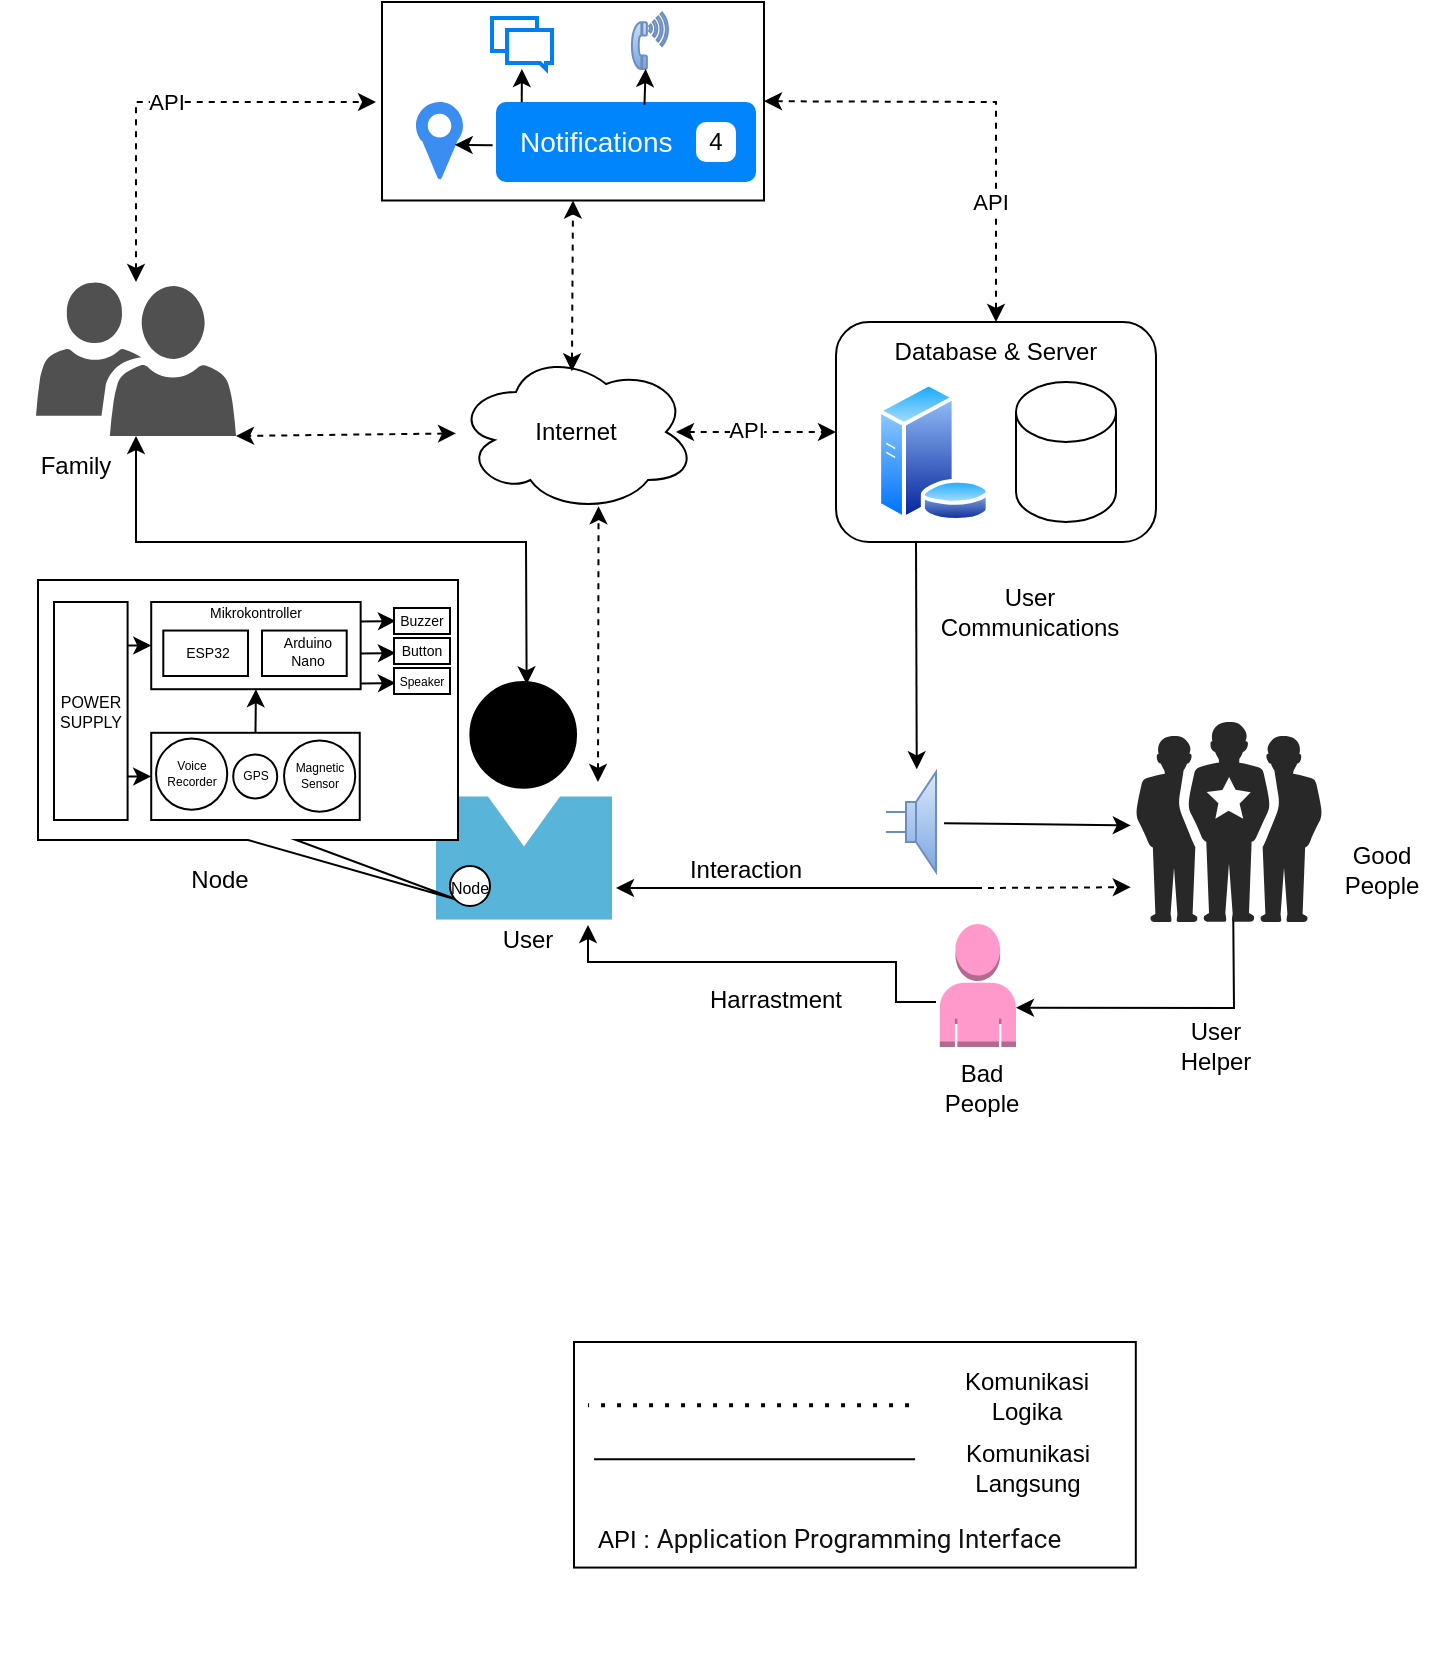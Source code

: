 <mxfile version="24.7.5">
  <diagram name="Page-1" id="0u0Wh9WnAYFVmg1LKRLl">
    <mxGraphModel dx="1658" dy="1033" grid="1" gridSize="10" guides="1" tooltips="1" connect="1" arrows="1" fold="1" page="1" pageScale="1" pageWidth="850" pageHeight="1100" math="0" shadow="0">
      <root>
        <mxCell id="0" />
        <mxCell id="1" parent="0" />
        <mxCell id="DWfyo2QW2wu0mthNHuxB-26" value="n" style="group" parent="1" vertex="1" connectable="0">
          <mxGeometry x="311" y="510" width="104" height="120" as="geometry" />
        </mxCell>
        <mxCell id="DWfyo2QW2wu0mthNHuxB-24" value="" style="image;sketch=0;aspect=fixed;html=1;points=[];align=center;fontSize=12;image=img/lib/mscae/Person.svg;" parent="DWfyo2QW2wu0mthNHuxB-26" vertex="1">
          <mxGeometry width="88.0" height="118.919" as="geometry" />
        </mxCell>
        <mxCell id="DWfyo2QW2wu0mthNHuxB-25" value="" style="ellipse;whiteSpace=wrap;html=1;aspect=fixed;fillColor=#000000;" parent="DWfyo2QW2wu0mthNHuxB-26" vertex="1">
          <mxGeometry x="17.177" width="52.853" height="52.853" as="geometry" />
        </mxCell>
        <mxCell id="DWfyo2QW2wu0mthNHuxB-31" value="Internet" style="ellipse;shape=cloud;whiteSpace=wrap;html=1;" parent="1" vertex="1">
          <mxGeometry x="321" y="345" width="120" height="80" as="geometry" />
        </mxCell>
        <mxCell id="DWfyo2QW2wu0mthNHuxB-49" value="" style="sketch=0;pointerEvents=1;shadow=0;dashed=0;html=1;strokeColor=none;labelPosition=center;verticalLabelPosition=bottom;verticalAlign=top;align=center;fillColor=#505050;shape=mxgraph.mscae.intune.user_group" parent="1" vertex="1">
          <mxGeometry x="111" y="310" width="100" height="77" as="geometry" />
        </mxCell>
        <mxCell id="DWfyo2QW2wu0mthNHuxB-52" value="" style="group" parent="1" vertex="1" connectable="0">
          <mxGeometry x="301" y="220" width="180" height="57" as="geometry" />
        </mxCell>
        <mxCell id="DWfyo2QW2wu0mthNHuxB-51" value="" style="rounded=0;whiteSpace=wrap;html=1;" parent="DWfyo2QW2wu0mthNHuxB-52" vertex="1">
          <mxGeometry x="-17" y="-50" width="191" height="99.25" as="geometry" />
        </mxCell>
        <mxCell id="DWfyo2QW2wu0mthNHuxB-47" value="Notifications" style="html=1;shadow=0;dashed=0;shape=mxgraph.bootstrap.rrect;rSize=5;strokeColor=none;strokeWidth=1;fillColor=#0085FC;fontColor=#FFFFFF;whiteSpace=wrap;align=left;verticalAlign=middle;spacingLeft=10;fontStyle=0;fontSize=14;" parent="DWfyo2QW2wu0mthNHuxB-52" vertex="1">
          <mxGeometry x="40" width="130" height="40" as="geometry" />
        </mxCell>
        <mxCell id="DWfyo2QW2wu0mthNHuxB-48" value="4" style="html=1;shadow=0;dashed=0;shape=mxgraph.bootstrap.rrect;rSize=5;strokeColor=none;strokeWidth=1;fillColor=#ffffff;fontColor=#000000;whiteSpace=wrap;align=center;verticalAlign=middle;fontSize=12;" parent="DWfyo2QW2wu0mthNHuxB-47" vertex="1">
          <mxGeometry x="1" y="0.5" width="20" height="20" relative="1" as="geometry">
            <mxPoint x="-30" y="-10" as="offset" />
          </mxGeometry>
        </mxCell>
        <mxCell id="DWfyo2QW2wu0mthNHuxB-50" value="" style="sketch=0;html=1;aspect=fixed;strokeColor=none;shadow=0;fillColor=#3B8DF1;verticalAlign=top;labelPosition=center;verticalLabelPosition=bottom;shape=mxgraph.gcp2.maps_api" parent="DWfyo2QW2wu0mthNHuxB-52" vertex="1">
          <mxGeometry width="23.49" height="38.5" as="geometry" />
        </mxCell>
        <mxCell id="DWfyo2QW2wu0mthNHuxB-70" value="" style="endArrow=classic;html=1;rounded=0;exitX=-0.013;exitY=0.542;exitDx=0;exitDy=0;exitPerimeter=0;entryX=0.823;entryY=0.556;entryDx=0;entryDy=0;entryPerimeter=0;" parent="DWfyo2QW2wu0mthNHuxB-52" source="DWfyo2QW2wu0mthNHuxB-47" target="DWfyo2QW2wu0mthNHuxB-50" edge="1">
          <mxGeometry width="50" height="50" relative="1" as="geometry">
            <mxPoint x="46" y="90" as="sourcePoint" />
            <mxPoint x="96" y="40" as="targetPoint" />
          </mxGeometry>
        </mxCell>
        <mxCell id="DWfyo2QW2wu0mthNHuxB-71" value="" style="html=1;verticalLabelPosition=bottom;align=center;labelBackgroundColor=#ffffff;verticalAlign=top;strokeWidth=2;strokeColor=#0080F0;shadow=0;dashed=0;shape=mxgraph.ios7.icons.messages;" parent="DWfyo2QW2wu0mthNHuxB-52" vertex="1">
          <mxGeometry x="38" y="-42" width="30" height="25.5" as="geometry" />
        </mxCell>
        <mxCell id="DWfyo2QW2wu0mthNHuxB-73" value="" style="endArrow=classic;html=1;rounded=0;exitX=0.099;exitY=0.002;exitDx=0;exitDy=0;exitPerimeter=0;" parent="DWfyo2QW2wu0mthNHuxB-52" source="DWfyo2QW2wu0mthNHuxB-47" target="DWfyo2QW2wu0mthNHuxB-71" edge="1">
          <mxGeometry width="50" height="50" relative="1" as="geometry">
            <mxPoint x="48" y="32" as="sourcePoint" />
            <mxPoint x="29" y="31" as="targetPoint" />
          </mxGeometry>
        </mxCell>
        <mxCell id="DWfyo2QW2wu0mthNHuxB-74" value="" style="shape=mxgraph.signs.tech.telephone_4;html=1;pointerEvents=1;fillColor=#dae8fc;strokeColor=#6c8ebf;verticalLabelPosition=bottom;verticalAlign=top;align=center;gradientColor=#7ea6e0;" parent="DWfyo2QW2wu0mthNHuxB-52" vertex="1">
          <mxGeometry x="107.95" y="-44.75" width="18.05" height="28.25" as="geometry" />
        </mxCell>
        <mxCell id="DWfyo2QW2wu0mthNHuxB-75" value="" style="endArrow=classic;html=1;rounded=0;exitX=0.571;exitY=0.035;exitDx=0;exitDy=0;exitPerimeter=0;entryX=0.38;entryY=1;entryDx=0;entryDy=0;entryPerimeter=0;" parent="DWfyo2QW2wu0mthNHuxB-52" source="DWfyo2QW2wu0mthNHuxB-47" target="DWfyo2QW2wu0mthNHuxB-74" edge="1">
          <mxGeometry width="50" height="50" relative="1" as="geometry">
            <mxPoint x="63" y="10" as="sourcePoint" />
            <mxPoint x="63" y="-6" as="targetPoint" />
          </mxGeometry>
        </mxCell>
        <mxCell id="DWfyo2QW2wu0mthNHuxB-53" value="" style="group" parent="1" vertex="1" connectable="0">
          <mxGeometry x="511" y="330" width="160" height="110" as="geometry" />
        </mxCell>
        <mxCell id="DWfyo2QW2wu0mthNHuxB-34" value="" style="rounded=1;whiteSpace=wrap;html=1;" parent="DWfyo2QW2wu0mthNHuxB-53" vertex="1">
          <mxGeometry width="160" height="110" as="geometry" />
        </mxCell>
        <mxCell id="DWfyo2QW2wu0mthNHuxB-32" value="" style="shape=cylinder3;whiteSpace=wrap;html=1;boundedLbl=1;backgroundOutline=1;size=15;" parent="DWfyo2QW2wu0mthNHuxB-53" vertex="1">
          <mxGeometry x="90" y="30" width="50" height="70" as="geometry" />
        </mxCell>
        <mxCell id="DWfyo2QW2wu0mthNHuxB-33" value="" style="image;aspect=fixed;perimeter=ellipsePerimeter;html=1;align=center;shadow=0;dashed=0;spacingTop=3;image=img/lib/active_directory/database_server.svg;" parent="DWfyo2QW2wu0mthNHuxB-53" vertex="1">
          <mxGeometry x="20" y="30" width="57.4" height="70" as="geometry" />
        </mxCell>
        <mxCell id="DWfyo2QW2wu0mthNHuxB-43" value="Database &amp;amp; Server" style="text;html=1;align=center;verticalAlign=middle;whiteSpace=wrap;rounded=0;" parent="DWfyo2QW2wu0mthNHuxB-53" vertex="1">
          <mxGeometry x="20" width="120" height="30" as="geometry" />
        </mxCell>
        <mxCell id="DWfyo2QW2wu0mthNHuxB-54" value="" style="verticalLabelPosition=bottom;sketch=0;html=1;fillColor=#282828;strokeColor=none;verticalAlign=top;pointerEvents=1;align=center;shape=mxgraph.cisco_safe.people_places_things_icons.icon1;" parent="1" vertex="1">
          <mxGeometry x="661" y="530" width="93" height="100" as="geometry" />
        </mxCell>
        <mxCell id="DWfyo2QW2wu0mthNHuxB-55" value="" style="pointerEvents=1;verticalLabelPosition=bottom;shadow=0;dashed=0;align=center;html=1;verticalAlign=top;shape=mxgraph.electrical.electro-mechanical.loudspeaker;fillColor=#dae8fc;gradientColor=#7ea6e0;strokeColor=#6c8ebf;" parent="1" vertex="1">
          <mxGeometry x="536" y="555" width="25" height="50" as="geometry" />
        </mxCell>
        <mxCell id="DWfyo2QW2wu0mthNHuxB-57" value="" style="endArrow=classic;startArrow=classic;html=1;rounded=0;entryX=0.594;entryY=0.964;entryDx=0;entryDy=0;entryPerimeter=0;dashed=1;" parent="1" target="DWfyo2QW2wu0mthNHuxB-31" edge="1">
          <mxGeometry width="50" height="50" relative="1" as="geometry">
            <mxPoint x="392" y="560" as="sourcePoint" />
            <mxPoint x="461" y="350" as="targetPoint" />
          </mxGeometry>
        </mxCell>
        <mxCell id="DWfyo2QW2wu0mthNHuxB-64" value="" style="endArrow=classic;html=1;rounded=0;exitX=0.25;exitY=1;exitDx=0;exitDy=0;entryX=0.615;entryY=-0.027;entryDx=0;entryDy=0;entryPerimeter=0;" parent="1" source="DWfyo2QW2wu0mthNHuxB-34" target="DWfyo2QW2wu0mthNHuxB-55" edge="1">
          <mxGeometry width="50" height="50" relative="1" as="geometry">
            <mxPoint x="211" y="600" as="sourcePoint" />
            <mxPoint x="551" y="530" as="targetPoint" />
          </mxGeometry>
        </mxCell>
        <mxCell id="DWfyo2QW2wu0mthNHuxB-68" value="" style="endArrow=classic;html=1;rounded=0;entryX=-0.028;entryY=0.517;entryDx=0;entryDy=0;entryPerimeter=0;exitX=1.161;exitY=0.512;exitDx=0;exitDy=0;exitPerimeter=0;" parent="1" source="DWfyo2QW2wu0mthNHuxB-55" target="DWfyo2QW2wu0mthNHuxB-54" edge="1">
          <mxGeometry width="50" height="50" relative="1" as="geometry">
            <mxPoint x="571" y="582" as="sourcePoint" />
            <mxPoint x="561" y="564" as="targetPoint" />
          </mxGeometry>
        </mxCell>
        <mxCell id="DWfyo2QW2wu0mthNHuxB-76" value="" style="endArrow=classic;startArrow=classic;html=1;rounded=0;entryX=0;entryY=0.5;entryDx=0;entryDy=0;dashed=1;" parent="1" target="DWfyo2QW2wu0mthNHuxB-34" edge="1">
          <mxGeometry width="50" height="50" relative="1" as="geometry">
            <mxPoint x="431" y="385" as="sourcePoint" />
            <mxPoint x="402" y="432" as="targetPoint" />
          </mxGeometry>
        </mxCell>
        <mxCell id="QuaXPlyMEglj5kUEZojd-64" value="API" style="edgeLabel;html=1;align=center;verticalAlign=middle;resizable=0;points=[];" parent="DWfyo2QW2wu0mthNHuxB-76" vertex="1" connectable="0">
          <mxGeometry x="-0.139" y="3" relative="1" as="geometry">
            <mxPoint y="2" as="offset" />
          </mxGeometry>
        </mxCell>
        <mxCell id="DWfyo2QW2wu0mthNHuxB-77" value="" style="endArrow=classic;startArrow=classic;html=1;rounded=0;entryX=0.5;entryY=0;entryDx=0;entryDy=0;dashed=1;exitX=1;exitY=0.5;exitDx=0;exitDy=0;" parent="1" source="DWfyo2QW2wu0mthNHuxB-51" target="DWfyo2QW2wu0mthNHuxB-43" edge="1">
          <mxGeometry width="50" height="50" relative="1" as="geometry">
            <mxPoint x="441" y="395" as="sourcePoint" />
            <mxPoint x="521" y="395" as="targetPoint" />
            <Array as="points">
              <mxPoint x="591" y="220" />
            </Array>
          </mxGeometry>
        </mxCell>
        <mxCell id="QuaXPlyMEglj5kUEZojd-65" value="API" style="edgeLabel;html=1;align=center;verticalAlign=middle;resizable=0;points=[];" parent="DWfyo2QW2wu0mthNHuxB-77" vertex="1" connectable="0">
          <mxGeometry x="0.463" y="-3" relative="1" as="geometry">
            <mxPoint as="offset" />
          </mxGeometry>
        </mxCell>
        <mxCell id="DWfyo2QW2wu0mthNHuxB-78" value="API" style="endArrow=classic;startArrow=classic;html=1;rounded=0;dashed=1;exitX=0.5;exitY=0;exitDx=0;exitDy=0;exitPerimeter=0;" parent="1" source="DWfyo2QW2wu0mthNHuxB-49" edge="1">
          <mxGeometry width="50" height="50" relative="1" as="geometry">
            <mxPoint x="475" y="230" as="sourcePoint" />
            <mxPoint x="281" y="220" as="targetPoint" />
            <Array as="points">
              <mxPoint x="161" y="220" />
            </Array>
          </mxGeometry>
        </mxCell>
        <mxCell id="DWfyo2QW2wu0mthNHuxB-79" value="" style="endArrow=classic;startArrow=classic;html=1;rounded=0;exitX=0.5;exitY=1;exitDx=0;exitDy=0;exitPerimeter=0;entryX=0.515;entryY=0.01;entryDx=0;entryDy=0;entryPerimeter=0;" parent="1" source="DWfyo2QW2wu0mthNHuxB-49" target="DWfyo2QW2wu0mthNHuxB-24" edge="1">
          <mxGeometry width="50" height="50" relative="1" as="geometry">
            <mxPoint x="373" y="640" as="sourcePoint" />
            <mxPoint x="301" y="610" as="targetPoint" />
            <Array as="points">
              <mxPoint x="161" y="440" />
              <mxPoint x="356" y="440" />
            </Array>
          </mxGeometry>
        </mxCell>
        <mxCell id="DWfyo2QW2wu0mthNHuxB-80" value="" style="endArrow=classic;startArrow=classic;html=1;rounded=0;entryX=1;entryY=1;entryDx=0;entryDy=0;entryPerimeter=0;dashed=1;" parent="1" source="DWfyo2QW2wu0mthNHuxB-31" target="DWfyo2QW2wu0mthNHuxB-49" edge="1">
          <mxGeometry width="50" height="50" relative="1" as="geometry">
            <mxPoint x="402" y="570" as="sourcePoint" />
            <mxPoint x="402" y="432" as="targetPoint" />
          </mxGeometry>
        </mxCell>
        <mxCell id="DWfyo2QW2wu0mthNHuxB-81" value="" style="endArrow=classic;startArrow=classic;html=1;rounded=0;entryX=0.5;entryY=1;entryDx=0;entryDy=0;dashed=1;exitX=0.483;exitY=0.121;exitDx=0;exitDy=0;exitPerimeter=0;" parent="1" source="DWfyo2QW2wu0mthNHuxB-31" target="DWfyo2QW2wu0mthNHuxB-51" edge="1">
          <mxGeometry width="50" height="50" relative="1" as="geometry">
            <mxPoint x="402" y="570" as="sourcePoint" />
            <mxPoint x="402" y="432" as="targetPoint" />
          </mxGeometry>
        </mxCell>
        <mxCell id="DWfyo2QW2wu0mthNHuxB-82" value="User" style="text;html=1;align=center;verticalAlign=middle;whiteSpace=wrap;rounded=0;" parent="1" vertex="1">
          <mxGeometry x="327" y="624" width="60" height="30" as="geometry" />
        </mxCell>
        <mxCell id="DWfyo2QW2wu0mthNHuxB-83" value="Family" style="text;html=1;align=center;verticalAlign=middle;whiteSpace=wrap;rounded=0;" parent="1" vertex="1">
          <mxGeometry x="101" y="387" width="60" height="30" as="geometry" />
        </mxCell>
        <mxCell id="DWfyo2QW2wu0mthNHuxB-87" value="" style="endArrow=classic;html=1;rounded=0;" parent="1" edge="1">
          <mxGeometry width="50" height="50" relative="1" as="geometry">
            <mxPoint x="581" y="613" as="sourcePoint" />
            <mxPoint x="401" y="613" as="targetPoint" />
          </mxGeometry>
        </mxCell>
        <mxCell id="DWfyo2QW2wu0mthNHuxB-89" value="" style="endArrow=classic;html=1;rounded=0;entryX=-0.028;entryY=0.826;entryDx=0;entryDy=0;entryPerimeter=0;dashed=1;" parent="1" target="DWfyo2QW2wu0mthNHuxB-54" edge="1">
          <mxGeometry width="50" height="50" relative="1" as="geometry">
            <mxPoint x="581" y="613" as="sourcePoint" />
            <mxPoint x="651" y="593" as="targetPoint" />
          </mxGeometry>
        </mxCell>
        <mxCell id="DWfyo2QW2wu0mthNHuxB-92" value="" style="endArrow=classic;html=1;rounded=0;entryX=1;entryY=0.25;entryDx=0;entryDy=0;" parent="1" target="DWfyo2QW2wu0mthNHuxB-82" edge="1">
          <mxGeometry width="50" height="50" relative="1" as="geometry">
            <mxPoint x="561" y="670" as="sourcePoint" />
            <mxPoint x="668" y="592" as="targetPoint" />
            <Array as="points">
              <mxPoint x="541" y="670" />
              <mxPoint x="541" y="650" />
              <mxPoint x="387" y="650" />
            </Array>
          </mxGeometry>
        </mxCell>
        <mxCell id="DWfyo2QW2wu0mthNHuxB-94" value="User Helper" style="text;html=1;align=center;verticalAlign=middle;whiteSpace=wrap;rounded=0;" parent="1" vertex="1">
          <mxGeometry x="671" y="677" width="60" height="30" as="geometry" />
        </mxCell>
        <mxCell id="DWfyo2QW2wu0mthNHuxB-96" value="Good People" style="text;html=1;align=center;verticalAlign=middle;whiteSpace=wrap;rounded=0;" parent="1" vertex="1">
          <mxGeometry x="754" y="589" width="60" height="30" as="geometry" />
        </mxCell>
        <mxCell id="DWfyo2QW2wu0mthNHuxB-97" value="Bad People" style="text;html=1;align=center;verticalAlign=middle;whiteSpace=wrap;rounded=0;" parent="1" vertex="1">
          <mxGeometry x="554" y="698" width="60" height="30" as="geometry" />
        </mxCell>
        <mxCell id="DWfyo2QW2wu0mthNHuxB-98" value="User Communications" style="text;html=1;align=center;verticalAlign=middle;whiteSpace=wrap;rounded=0;" parent="1" vertex="1">
          <mxGeometry x="578" y="460" width="60" height="30" as="geometry" />
        </mxCell>
        <mxCell id="QuaXPlyMEglj5kUEZojd-2" value="" style="group" parent="1" vertex="1" connectable="0">
          <mxGeometry x="558" y="630" width="43" height="62.5" as="geometry" />
        </mxCell>
        <mxCell id="DWfyo2QW2wu0mthNHuxB-90" value="" style="outlineConnect=0;dashed=0;verticalLabelPosition=bottom;verticalAlign=top;align=center;html=1;shape=mxgraph.aws3.user;fillColor=#FF99CC;strokeColor=#36393d;" parent="QuaXPlyMEglj5kUEZojd-2" vertex="1">
          <mxGeometry x="4.899" y="0.992" width="38.101" height="61.508" as="geometry" />
        </mxCell>
        <mxCell id="DWfyo2QW2wu0mthNHuxB-91" value="" style="shape=image;html=1;verticalAlign=top;verticalLabelPosition=bottom;labelBackgroundColor=#ffffff;imageAspect=0;aspect=fixed;image=https://cdn4.iconfinder.com/data/icons/ios-web-user-interface-multi-circle-flat-vol-6/512/Dislike_down_thumb_thumbs_vote-128.png" parent="QuaXPlyMEglj5kUEZojd-2" vertex="1">
          <mxGeometry width="20.684" height="20.684" as="geometry" />
        </mxCell>
        <mxCell id="QuaXPlyMEglj5kUEZojd-3" value="" style="endArrow=classic;html=1;rounded=0;entryX=1;entryY=0.68;entryDx=0;entryDy=0;entryPerimeter=0;exitX=0.523;exitY=0.993;exitDx=0;exitDy=0;exitPerimeter=0;" parent="1" source="DWfyo2QW2wu0mthNHuxB-54" target="DWfyo2QW2wu0mthNHuxB-90" edge="1">
          <mxGeometry width="50" height="50" relative="1" as="geometry">
            <mxPoint x="710" y="629" as="sourcePoint" />
            <mxPoint x="601" y="673" as="targetPoint" />
            <Array as="points">
              <mxPoint x="710" y="673" />
            </Array>
          </mxGeometry>
        </mxCell>
        <mxCell id="QuaXPlyMEglj5kUEZojd-48" value="" style="group" parent="1" vertex="1" connectable="0">
          <mxGeometry x="93" y="449" width="319" height="175" as="geometry" />
        </mxCell>
        <mxCell id="QuaXPlyMEglj5kUEZojd-47" value="" style="group" parent="QuaXPlyMEglj5kUEZojd-48" vertex="1" connectable="0">
          <mxGeometry x="19" y="-10" width="300" height="180.0" as="geometry" />
        </mxCell>
        <mxCell id="QuaXPlyMEglj5kUEZojd-6" value="" style="shape=callout;whiteSpace=wrap;html=1;perimeter=calloutPerimeter;base=24;position2=1;flipV=0;flipH=0;direction=east;" parent="QuaXPlyMEglj5kUEZojd-47" vertex="1">
          <mxGeometry y="20" width="210" height="160" as="geometry" />
        </mxCell>
        <mxCell id="QuaXPlyMEglj5kUEZojd-7" value="" style="group;fontSize=4;" parent="QuaXPlyMEglj5kUEZojd-47" vertex="1" connectable="0">
          <mxGeometry x="8" y="31" width="292" height="109.0" as="geometry" />
        </mxCell>
        <mxCell id="QuaXPlyMEglj5kUEZojd-45" value="" style="group" parent="QuaXPlyMEglj5kUEZojd-7" vertex="1" connectable="0">
          <mxGeometry y="-9.11" width="198" height="118.11" as="geometry" />
        </mxCell>
        <mxCell id="QuaXPlyMEglj5kUEZojd-8" value="" style="group;fontSize=10;" parent="QuaXPlyMEglj5kUEZojd-45" vertex="1" connectable="0">
          <mxGeometry x="36.797" y="16.377" width="146.417" height="101.733" as="geometry" />
        </mxCell>
        <mxCell id="QuaXPlyMEglj5kUEZojd-27" value="Text" style="text;html=1;align=center;verticalAlign=middle;whiteSpace=wrap;rounded=0;" parent="QuaXPlyMEglj5kUEZojd-8" vertex="1">
          <mxGeometry x="9.033" y="-16.377" width="60" height="30" as="geometry" />
        </mxCell>
        <mxCell id="QuaXPlyMEglj5kUEZojd-9" value="" style="group" parent="QuaXPlyMEglj5kUEZojd-8" vertex="1" connectable="0">
          <mxGeometry x="11.812" y="58.133" width="105.986" height="43.6" as="geometry" />
        </mxCell>
        <mxCell id="QuaXPlyMEglj5kUEZojd-10" value="" style="whiteSpace=wrap;html=1;" parent="QuaXPlyMEglj5kUEZojd-9" vertex="1">
          <mxGeometry width="104.259" height="43.6" as="geometry" />
        </mxCell>
        <mxCell id="QuaXPlyMEglj5kUEZojd-12" value="Magnetic&lt;div&gt;Sensor&lt;/div&gt;" style="ellipse;whiteSpace=wrap;html=1;aspect=fixed;fontSize=6;" parent="QuaXPlyMEglj5kUEZojd-9" vertex="1">
          <mxGeometry x="66.41" y="3.84" width="35.59" height="35.59" as="geometry" />
        </mxCell>
        <mxCell id="QuaXPlyMEglj5kUEZojd-39" value="Voice&lt;div&gt;Recorder&lt;/div&gt;" style="ellipse;whiteSpace=wrap;html=1;aspect=fixed;fontSize=6;" parent="QuaXPlyMEglj5kUEZojd-9" vertex="1">
          <mxGeometry x="2.41" y="2.84" width="35.59" height="35.59" as="geometry" />
        </mxCell>
        <mxCell id="QuaXPlyMEglj5kUEZojd-40" value="GPS" style="ellipse;whiteSpace=wrap;html=1;aspect=fixed;fontSize=6;" parent="QuaXPlyMEglj5kUEZojd-9" vertex="1">
          <mxGeometry x="41" y="10.81" width="21.99" height="21.99" as="geometry" />
        </mxCell>
        <mxCell id="QuaXPlyMEglj5kUEZojd-28" value="Mikrokontroller" style="text;html=1;align=center;verticalAlign=middle;whiteSpace=wrap;rounded=0;" parent="QuaXPlyMEglj5kUEZojd-8" vertex="1">
          <mxGeometry x="35.203" y="-13.267" width="60" height="30" as="geometry" />
        </mxCell>
        <mxCell id="QuaXPlyMEglj5kUEZojd-15" value="POWER&lt;div style=&quot;font-size: 8px;&quot;&gt;SUPPLY&lt;/div&gt;" style="whiteSpace=wrap;html=1;fontSize=8;" parent="QuaXPlyMEglj5kUEZojd-45" vertex="1">
          <mxGeometry y="9.11" width="36.797" height="109.0" as="geometry" />
        </mxCell>
        <mxCell id="QuaXPlyMEglj5kUEZojd-17" value="" style="endArrow=classic;html=1;rounded=0;entryX=0;entryY=0.5;entryDx=0;entryDy=0;exitX=1;exitY=0.5;exitDx=0;exitDy=0;" parent="QuaXPlyMEglj5kUEZojd-45" edge="1">
          <mxGeometry width="50" height="50" relative="1" as="geometry">
            <mxPoint x="153.322" y="18.917" as="sourcePoint" />
            <mxPoint x="170.95" y="18.555" as="targetPoint" />
          </mxGeometry>
        </mxCell>
        <mxCell id="QuaXPlyMEglj5kUEZojd-18" value="" style="whiteSpace=wrap;html=1;" parent="QuaXPlyMEglj5kUEZojd-45" vertex="1">
          <mxGeometry x="48.609" y="9.117" width="104.713" height="43.6" as="geometry" />
        </mxCell>
        <mxCell id="QuaXPlyMEglj5kUEZojd-19" value="" style="endArrow=classic;html=1;rounded=0;entryX=0;entryY=0.5;entryDx=0;entryDy=0;exitX=0.993;exitY=0.2;exitDx=0;exitDy=0;exitPerimeter=0;" parent="QuaXPlyMEglj5kUEZojd-45" source="QuaXPlyMEglj5kUEZojd-15" target="QuaXPlyMEglj5kUEZojd-18" edge="1">
          <mxGeometry width="50" height="50" relative="1" as="geometry">
            <mxPoint x="29.892" y="38.177" as="sourcePoint" />
            <mxPoint x="53.81" y="38.177" as="targetPoint" />
          </mxGeometry>
        </mxCell>
        <mxCell id="QuaXPlyMEglj5kUEZojd-20" value="" style="endArrow=classic;html=1;rounded=0;entryX=0;entryY=0.5;entryDx=0;entryDy=0;exitX=0.99;exitY=0.801;exitDx=0;exitDy=0;exitPerimeter=0;" parent="QuaXPlyMEglj5kUEZojd-45" source="QuaXPlyMEglj5kUEZojd-15" target="QuaXPlyMEglj5kUEZojd-10" edge="1">
          <mxGeometry width="50" height="50" relative="1" as="geometry">
            <mxPoint x="42.771" y="38.177" as="sourcePoint" />
            <mxPoint x="55.037" y="38.177" as="targetPoint" />
          </mxGeometry>
        </mxCell>
        <mxCell id="QuaXPlyMEglj5kUEZojd-21" value="" style="endArrow=classic;html=1;rounded=0;entryX=0.5;entryY=1;entryDx=0;entryDy=0;exitX=0.5;exitY=0;exitDx=0;exitDy=0;" parent="QuaXPlyMEglj5kUEZojd-45" source="QuaXPlyMEglj5kUEZojd-10" target="QuaXPlyMEglj5kUEZojd-18" edge="1">
          <mxGeometry width="50" height="50" relative="1" as="geometry">
            <mxPoint x="42.771" y="103.577" as="sourcePoint" />
            <mxPoint x="55.037" y="103.577" as="targetPoint" />
          </mxGeometry>
        </mxCell>
        <mxCell id="QuaXPlyMEglj5kUEZojd-22" value="" style="endArrow=classic;html=1;rounded=0;entryX=0;entryY=0.5;entryDx=0;entryDy=0;exitX=1;exitY=0.5;exitDx=0;exitDy=0;" parent="QuaXPlyMEglj5kUEZojd-45" edge="1">
          <mxGeometry width="50" height="50" relative="1" as="geometry">
            <mxPoint x="153.322" y="34.917" as="sourcePoint" />
            <mxPoint x="170.95" y="34.555" as="targetPoint" />
          </mxGeometry>
        </mxCell>
        <mxCell id="QuaXPlyMEglj5kUEZojd-25" value="" style="whiteSpace=wrap;html=1;" parent="QuaXPlyMEglj5kUEZojd-45" vertex="1">
          <mxGeometry x="54.65" y="23.38" width="42.35" height="22.73" as="geometry" />
        </mxCell>
        <mxCell id="QuaXPlyMEglj5kUEZojd-26" value="" style="whiteSpace=wrap;html=1;" parent="QuaXPlyMEglj5kUEZojd-45" vertex="1">
          <mxGeometry x="104" y="23.38" width="42.35" height="22.73" as="geometry" />
        </mxCell>
        <mxCell id="QuaXPlyMEglj5kUEZojd-30" value="Mikrokontroller" style="text;html=1;align=center;verticalAlign=middle;whiteSpace=wrap;rounded=0;fontSize=7;" parent="QuaXPlyMEglj5kUEZojd-45" vertex="1">
          <mxGeometry x="70.97" width="60" height="30" as="geometry" />
        </mxCell>
        <mxCell id="QuaXPlyMEglj5kUEZojd-31" value="ESP32" style="text;html=1;align=center;verticalAlign=middle;whiteSpace=wrap;rounded=0;fontSize=7;" parent="QuaXPlyMEglj5kUEZojd-45" vertex="1">
          <mxGeometry x="46.65" y="19.92" width="60" height="30" as="geometry" />
        </mxCell>
        <mxCell id="QuaXPlyMEglj5kUEZojd-32" value="Arduino&lt;div&gt;Nano&lt;/div&gt;" style="text;html=1;align=center;verticalAlign=middle;whiteSpace=wrap;rounded=0;fontSize=7;" parent="QuaXPlyMEglj5kUEZojd-45" vertex="1">
          <mxGeometry x="97" y="19.38" width="60" height="30" as="geometry" />
        </mxCell>
        <mxCell id="QuaXPlyMEglj5kUEZojd-41" value="Buzzer" style="rounded=0;whiteSpace=wrap;html=1;fontSize=7;" parent="QuaXPlyMEglj5kUEZojd-45" vertex="1">
          <mxGeometry x="170" y="12.11" width="28" height="13" as="geometry" />
        </mxCell>
        <mxCell id="QuaXPlyMEglj5kUEZojd-42" value="Button" style="rounded=0;whiteSpace=wrap;html=1;fontSize=7;" parent="QuaXPlyMEglj5kUEZojd-45" vertex="1">
          <mxGeometry x="170" y="27.11" width="28" height="13" as="geometry" />
        </mxCell>
        <mxCell id="QuaXPlyMEglj5kUEZojd-43" value="" style="endArrow=classic;html=1;rounded=0;entryX=0;entryY=0.5;entryDx=0;entryDy=0;exitX=1;exitY=0.5;exitDx=0;exitDy=0;" parent="QuaXPlyMEglj5kUEZojd-45" edge="1">
          <mxGeometry width="50" height="50" relative="1" as="geometry">
            <mxPoint x="153.322" y="49.917" as="sourcePoint" />
            <mxPoint x="170.95" y="49.555" as="targetPoint" />
          </mxGeometry>
        </mxCell>
        <mxCell id="QuaXPlyMEglj5kUEZojd-44" value="Speaker" style="rounded=0;whiteSpace=wrap;html=1;fontSize=6;" parent="QuaXPlyMEglj5kUEZojd-45" vertex="1">
          <mxGeometry x="170" y="42.11" width="28" height="13" as="geometry" />
        </mxCell>
        <mxCell id="luY_B5zFm2SX42aAL1PO-6" value="&lt;font style=&quot;font-size: 8px;&quot;&gt;Node&lt;/font&gt;" style="ellipse;whiteSpace=wrap;html=1;aspect=fixed;" vertex="1" parent="QuaXPlyMEglj5kUEZojd-47">
          <mxGeometry x="206" y="163" width="20" height="20" as="geometry" />
        </mxCell>
        <mxCell id="QuaXPlyMEglj5kUEZojd-24" value="Node" style="text;html=1;align=center;verticalAlign=middle;whiteSpace=wrap;rounded=0;" parent="QuaXPlyMEglj5kUEZojd-48" vertex="1">
          <mxGeometry x="80" y="145" width="60" height="30" as="geometry" />
        </mxCell>
        <mxCell id="QuaXPlyMEglj5kUEZojd-70" value="Harrastment" style="text;html=1;align=center;verticalAlign=middle;whiteSpace=wrap;rounded=0;" parent="1" vertex="1">
          <mxGeometry x="451" y="654" width="60" height="30" as="geometry" />
        </mxCell>
        <mxCell id="QuaXPlyMEglj5kUEZojd-71" value="Interaction" style="text;html=1;align=center;verticalAlign=middle;whiteSpace=wrap;rounded=0;" parent="1" vertex="1">
          <mxGeometry x="436" y="589" width="60" height="30" as="geometry" />
        </mxCell>
        <mxCell id="luY_B5zFm2SX42aAL1PO-11" value="" style="group" vertex="1" connectable="0" parent="1">
          <mxGeometry x="380" y="840" width="311" height="120" as="geometry" />
        </mxCell>
        <mxCell id="QuaXPlyMEglj5kUEZojd-69" value="" style="rounded=0;whiteSpace=wrap;html=1;" parent="luY_B5zFm2SX42aAL1PO-11" vertex="1">
          <mxGeometry width="280.903" height="112.782" as="geometry" />
        </mxCell>
        <mxCell id="QuaXPlyMEglj5kUEZojd-49" value="" style="endArrow=none;dashed=1;html=1;dashPattern=1 3;strokeWidth=2;rounded=0;" parent="luY_B5zFm2SX42aAL1PO-11" edge="1">
          <mxGeometry width="50" height="50" relative="1" as="geometry">
            <mxPoint x="167.539" y="31.579" as="sourcePoint" />
            <mxPoint x="7.023" y="31.579" as="targetPoint" />
          </mxGeometry>
        </mxCell>
        <mxCell id="QuaXPlyMEglj5kUEZojd-50" value="" style="endArrow=none;html=1;rounded=0;" parent="luY_B5zFm2SX42aAL1PO-11" edge="1">
          <mxGeometry width="50" height="50" relative="1" as="geometry">
            <mxPoint x="10.032" y="58.647" as="sourcePoint" />
            <mxPoint x="170.548" y="58.647" as="targetPoint" />
          </mxGeometry>
        </mxCell>
        <mxCell id="QuaXPlyMEglj5kUEZojd-52" value="Komunikasi&lt;div&gt;Logika&lt;/div&gt;" style="text;html=1;align=center;verticalAlign=middle;whiteSpace=wrap;rounded=0;" parent="luY_B5zFm2SX42aAL1PO-11" vertex="1">
          <mxGeometry x="221.71" y="27.07" width="9.29" as="geometry" />
        </mxCell>
        <mxCell id="QuaXPlyMEglj5kUEZojd-53" value="Komunikasi&lt;div&gt;Langsung&lt;/div&gt;" style="text;html=1;align=center;verticalAlign=middle;whiteSpace=wrap;rounded=0;" parent="luY_B5zFm2SX42aAL1PO-11" vertex="1">
          <mxGeometry x="196.632" y="49.624" width="60.194" height="27.068" as="geometry" />
        </mxCell>
        <mxCell id="QuaXPlyMEglj5kUEZojd-68" value="API :&amp;nbsp;&lt;span style=&quot;background-color: rgb(255, 255, 255); color: rgb(17, 17, 17); font-family: Roboto, sans-serif;&quot;&gt;&lt;font style=&quot;font-size: 13px;&quot;&gt;Application Programming Interface&lt;/font&gt;&lt;/span&gt;&lt;ul style=&quot;border: 0px; border-collapse: collapse; border-spacing: 0px; list-style: none; margin: 0px; padding: 0px; color: rgb(68, 68, 68); font-family: Roboto, Helvetica, sans-serif; font-size: 14px; background-color: rgb(255, 255, 255);&quot;&gt;&lt;/ul&gt;&lt;div&gt;&lt;span style=&quot;background-color: rgb(255, 255, 255); color: rgb(17, 17, 17); font-family: Roboto, sans-serif; font-size: 40px;&quot;&gt;&lt;br&gt;&lt;/span&gt;&lt;/div&gt;" style="text;whiteSpace=wrap;html=1;" parent="luY_B5zFm2SX42aAL1PO-11" vertex="1">
          <mxGeometry x="10.032" y="83.91" width="300.968" height="36.09" as="geometry" />
        </mxCell>
      </root>
    </mxGraphModel>
  </diagram>
</mxfile>
